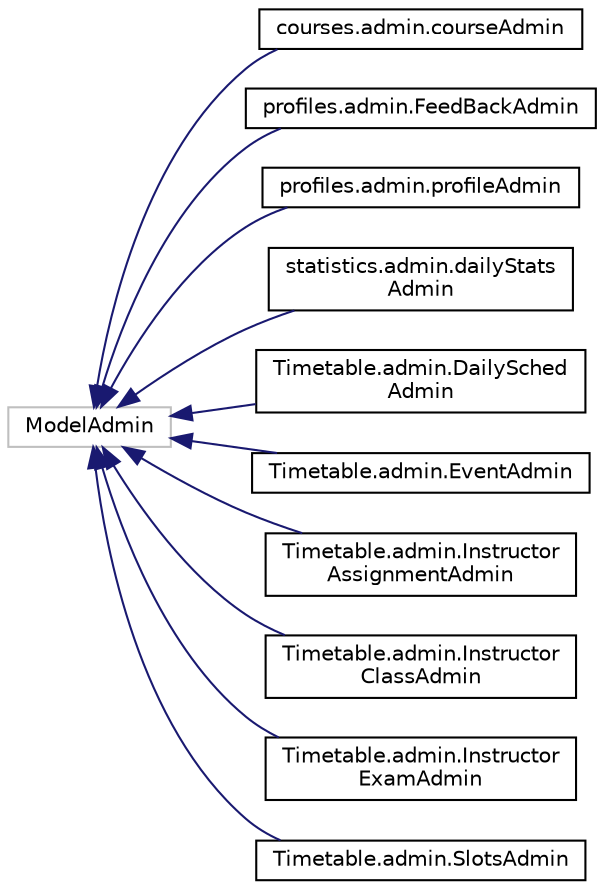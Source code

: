 digraph "Graphical Class Hierarchy"
{
  edge [fontname="Helvetica",fontsize="10",labelfontname="Helvetica",labelfontsize="10"];
  node [fontname="Helvetica",fontsize="10",shape=record];
  rankdir="LR";
  Node10 [label="ModelAdmin",height=0.2,width=0.4,color="grey75", fillcolor="white", style="filled"];
  Node10 -> Node0 [dir="back",color="midnightblue",fontsize="10",style="solid",fontname="Helvetica"];
  Node0 [label="courses.admin.courseAdmin",height=0.2,width=0.4,color="black", fillcolor="white", style="filled",URL="$classcourses_1_1admin_1_1courseAdmin.html",tooltip="registers coursedetail model to be changed by admin in case of errors "];
  Node10 -> Node12 [dir="back",color="midnightblue",fontsize="10",style="solid",fontname="Helvetica"];
  Node12 [label="profiles.admin.FeedBackAdmin",height=0.2,width=0.4,color="black", fillcolor="white", style="filled",URL="$classprofiles_1_1admin_1_1FeedBackAdmin.html"];
  Node10 -> Node13 [dir="back",color="midnightblue",fontsize="10",style="solid",fontname="Helvetica"];
  Node13 [label="profiles.admin.profileAdmin",height=0.2,width=0.4,color="black", fillcolor="white", style="filled",URL="$classprofiles_1_1admin_1_1profileAdmin.html",tooltip="Your profile get registered with the admin and can be viewed in admin page. "];
  Node10 -> Node14 [dir="back",color="midnightblue",fontsize="10",style="solid",fontname="Helvetica"];
  Node14 [label="statistics.admin.dailyStats\lAdmin",height=0.2,width=0.4,color="black", fillcolor="white", style="filled",URL="$classstatistics_1_1admin_1_1dailyStatsAdmin.html",tooltip="dailyStats get registered with the admin and can be viewed in admin page and used to do editing if ne..."];
  Node10 -> Node15 [dir="back",color="midnightblue",fontsize="10",style="solid",fontname="Helvetica"];
  Node15 [label="Timetable.admin.DailySched\lAdmin",height=0.2,width=0.4,color="black", fillcolor="white", style="filled",URL="$classTimetable_1_1admin_1_1DailySchedAdmin.html"];
  Node10 -> Node16 [dir="back",color="midnightblue",fontsize="10",style="solid",fontname="Helvetica"];
  Node16 [label="Timetable.admin.EventAdmin",height=0.2,width=0.4,color="black", fillcolor="white", style="filled",URL="$classTimetable_1_1admin_1_1EventAdmin.html"];
  Node10 -> Node17 [dir="back",color="midnightblue",fontsize="10",style="solid",fontname="Helvetica"];
  Node17 [label="Timetable.admin.Instructor\lAssignmentAdmin",height=0.2,width=0.4,color="black", fillcolor="white", style="filled",URL="$classTimetable_1_1admin_1_1InstructorAssignmentAdmin.html"];
  Node10 -> Node18 [dir="back",color="midnightblue",fontsize="10",style="solid",fontname="Helvetica"];
  Node18 [label="Timetable.admin.Instructor\lClassAdmin",height=0.2,width=0.4,color="black", fillcolor="white", style="filled",URL="$classTimetable_1_1admin_1_1InstructorClassAdmin.html"];
  Node10 -> Node19 [dir="back",color="midnightblue",fontsize="10",style="solid",fontname="Helvetica"];
  Node19 [label="Timetable.admin.Instructor\lExamAdmin",height=0.2,width=0.4,color="black", fillcolor="white", style="filled",URL="$classTimetable_1_1admin_1_1InstructorExamAdmin.html"];
  Node10 -> Node20 [dir="back",color="midnightblue",fontsize="10",style="solid",fontname="Helvetica"];
  Node20 [label="Timetable.admin.SlotsAdmin",height=0.2,width=0.4,color="black", fillcolor="white", style="filled",URL="$classTimetable_1_1admin_1_1SlotsAdmin.html"];
}
